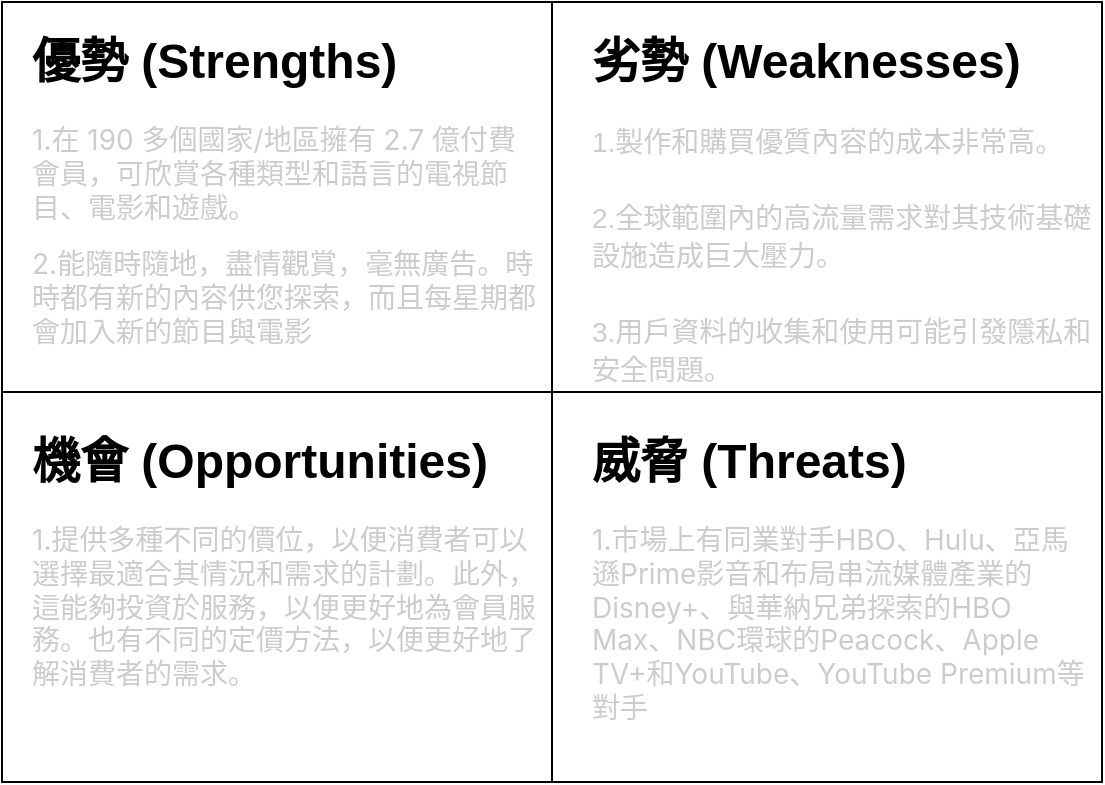 <mxfile>
    <diagram id="1uzpy6U9bqukzO-9XMFT" name="第1頁">
        <mxGraphModel dx="526" dy="487" grid="1" gridSize="10" guides="1" tooltips="1" connect="1" arrows="1" fold="1" page="1" pageScale="1" pageWidth="827" pageHeight="1169" math="0" shadow="0">
            <root>
                <mxCell id="0"/>
                <mxCell id="1" parent="0"/>
                <mxCell id="31" value="" style="shape=table;startSize=0;container=1;collapsible=0;childLayout=tableLayout;" vertex="1" parent="1">
                    <mxGeometry x="70" y="250" width="550" height="390" as="geometry"/>
                </mxCell>
                <mxCell id="32" value="" style="shape=tableRow;horizontal=0;startSize=0;swimlaneHead=0;swimlaneBody=0;top=0;left=0;bottom=0;right=0;collapsible=0;dropTarget=0;fillColor=none;points=[[0,0.5],[1,0.5]];portConstraint=eastwest;" vertex="1" parent="31">
                    <mxGeometry width="550" height="195" as="geometry"/>
                </mxCell>
                <mxCell id="33" value="" style="shape=partialRectangle;html=1;whiteSpace=wrap;connectable=0;overflow=hidden;fillColor=none;top=0;left=0;bottom=0;right=0;pointerEvents=1;" vertex="1" parent="32">
                    <mxGeometry width="275" height="195" as="geometry">
                        <mxRectangle width="275" height="195" as="alternateBounds"/>
                    </mxGeometry>
                </mxCell>
                <mxCell id="34" value="" style="shape=partialRectangle;html=1;whiteSpace=wrap;connectable=0;overflow=hidden;fillColor=none;top=0;left=0;bottom=0;right=0;pointerEvents=1;" vertex="1" parent="32">
                    <mxGeometry x="275" width="275" height="195" as="geometry">
                        <mxRectangle width="275" height="195" as="alternateBounds"/>
                    </mxGeometry>
                </mxCell>
                <mxCell id="35" value="" style="shape=tableRow;horizontal=0;startSize=0;swimlaneHead=0;swimlaneBody=0;top=0;left=0;bottom=0;right=0;collapsible=0;dropTarget=0;fillColor=none;points=[[0,0.5],[1,0.5]];portConstraint=eastwest;" vertex="1" parent="31">
                    <mxGeometry y="195" width="550" height="195" as="geometry"/>
                </mxCell>
                <mxCell id="36" value="" style="shape=partialRectangle;html=1;whiteSpace=wrap;connectable=0;overflow=hidden;fillColor=none;top=0;left=0;bottom=0;right=0;pointerEvents=1;" vertex="1" parent="35">
                    <mxGeometry width="275" height="195" as="geometry">
                        <mxRectangle width="275" height="195" as="alternateBounds"/>
                    </mxGeometry>
                </mxCell>
                <mxCell id="37" value="" style="shape=partialRectangle;html=1;whiteSpace=wrap;connectable=0;overflow=hidden;fillColor=none;top=0;left=0;bottom=0;right=0;pointerEvents=1;" vertex="1" parent="35">
                    <mxGeometry x="275" width="275" height="195" as="geometry">
                        <mxRectangle width="275" height="195" as="alternateBounds"/>
                    </mxGeometry>
                </mxCell>
                <mxCell id="38" value="&lt;h1&gt;優勢 (Strengths)&lt;/h1&gt;&lt;p&gt;&lt;span style=&quot;color: rgb(204, 204, 204); font-family: -apple-system, BlinkMacSystemFont, &amp;quot;Segoe WPC&amp;quot;, &amp;quot;Segoe UI&amp;quot;, system-ui, Ubuntu, &amp;quot;Droid Sans&amp;quot;, sans-serif; font-size: 14px;&quot;&gt;1.在 190 多個國家/地區擁有 2.7 億付費會員，可欣賞各種類型和語言的電視節目、電影和遊戲。&lt;/span&gt;&lt;br&gt;&lt;/p&gt;&lt;span style=&quot;color: rgb(204, 204, 204); font-family: -apple-system, BlinkMacSystemFont, &amp;quot;Segoe WPC&amp;quot;, &amp;quot;Segoe UI&amp;quot;, system-ui, Ubuntu, &amp;quot;Droid Sans&amp;quot;, sans-serif; font-size: 14px;&quot;&gt;2.能隨時隨地，盡情觀賞，毫無廣告。時時都有新的內容供您探索，而且每星期都會加入新的節目與電影&lt;/span&gt;" style="text;html=1;strokeColor=none;fillColor=none;spacing=5;spacingTop=-20;whiteSpace=wrap;overflow=hidden;rounded=0;" vertex="1" parent="1">
                    <mxGeometry x="80" y="260" width="260" height="170" as="geometry"/>
                </mxCell>
                <mxCell id="39" value="&lt;h1&gt;劣勢 (Weaknesses)&lt;br&gt;&lt;/h1&gt;&lt;div&gt;&lt;div style=&quot;color: rgb(204, 204, 204); font-size: 14px; line-height: 19px;&quot;&gt;&lt;div style=&quot;&quot;&gt;1.製作和購買優質內容的成本非常高。&lt;/div&gt;&lt;div style=&quot;&quot;&gt;&lt;br&gt;&lt;/div&gt;&lt;div style=&quot;&quot;&gt;2.全球範圍內的高流量需求對其技術基礎設施造成巨大壓力。&lt;/div&gt;&lt;div style=&quot;&quot;&gt;&lt;br&gt;&lt;/div&gt;&lt;div style=&quot;&quot;&gt;3.用戶資料的收集和使用可能引發隱私和安全問題。&lt;/div&gt;&lt;/div&gt;&lt;/div&gt;" style="text;html=1;strokeColor=none;fillColor=none;spacing=5;spacingTop=-20;whiteSpace=wrap;overflow=hidden;rounded=0;" vertex="1" parent="1">
                    <mxGeometry x="360" y="260" width="260" height="180" as="geometry"/>
                </mxCell>
                <mxCell id="40" value="&lt;h1&gt;機會 (Opportunities)&lt;/h1&gt;&lt;span style=&quot;color: rgb(204, 204, 204); font-family: -apple-system, BlinkMacSystemFont, &amp;quot;Segoe WPC&amp;quot;, &amp;quot;Segoe UI&amp;quot;, system-ui, Ubuntu, &amp;quot;Droid Sans&amp;quot;, sans-serif; font-size: 14px;&quot;&gt;1.提供多種不同的價位，以便消費者可以選擇最適合其情況和需求的計劃。此外，這能夠投資於服務，以便更好地為會員服務。也有不同的定價方法，以便更好地了解消費者的需求。&lt;/span&gt;" style="text;html=1;strokeColor=none;fillColor=none;spacing=5;spacingTop=-20;whiteSpace=wrap;overflow=hidden;rounded=0;" vertex="1" parent="1">
                    <mxGeometry x="80" y="460" width="260" height="170" as="geometry"/>
                </mxCell>
                <mxCell id="41" value="&lt;h1&gt;威脅 (Threats)&lt;br&gt;&lt;/h1&gt;&lt;div&gt;&lt;span style=&quot;color: rgb(204, 204, 204); font-family: -apple-system, BlinkMacSystemFont, &amp;quot;Segoe WPC&amp;quot;, &amp;quot;Segoe UI&amp;quot;, system-ui, Ubuntu, &amp;quot;Droid Sans&amp;quot;, sans-serif; font-size: 14px;&quot;&gt;1.市場上有同業對手HBO、Hulu、亞馬遜Prime影音和布局串流媒體產業的Disney+、與華納兄弟探索的HBO Max、NBC環球的Peacock、Apple TV+和YouTube、YouTube Premium等對手&lt;/span&gt;&lt;br&gt;&lt;/div&gt;" style="text;html=1;strokeColor=none;fillColor=none;spacing=5;spacingTop=-20;whiteSpace=wrap;overflow=hidden;rounded=0;" vertex="1" parent="1">
                    <mxGeometry x="360" y="460" width="260" height="170" as="geometry"/>
                </mxCell>
            </root>
        </mxGraphModel>
    </diagram>
</mxfile>